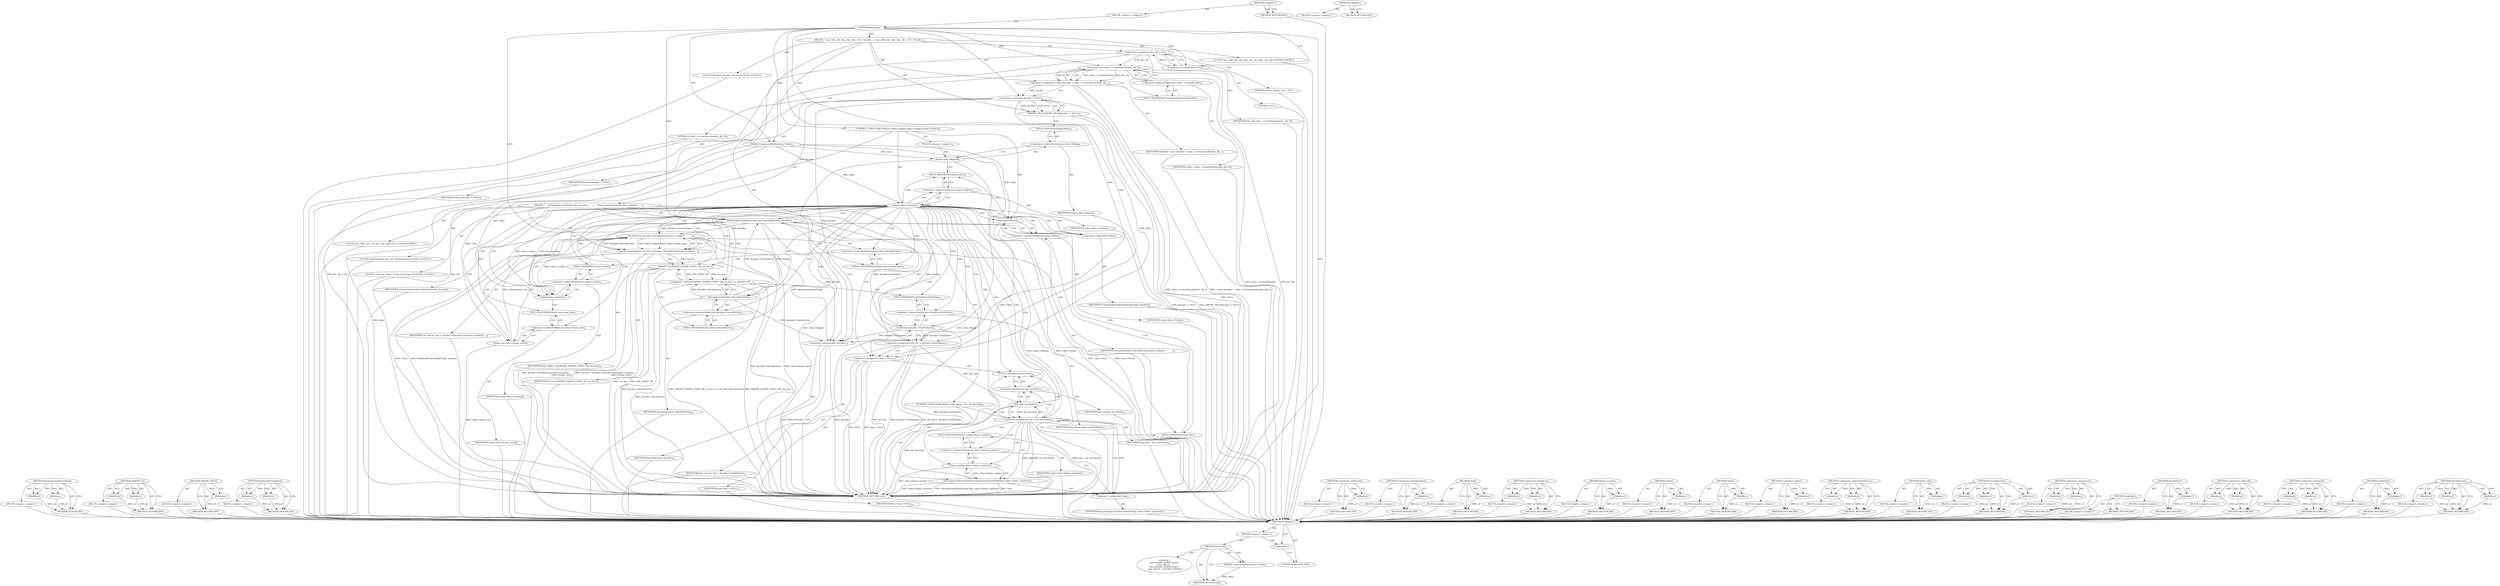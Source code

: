 digraph "&lt;global&gt;" {
vulnerable_210 [label=<(METHOD,DecompressedFrameHook)>];
vulnerable_211 [label=<(PARAM,p1)>];
vulnerable_212 [label=<(PARAM,p2)>];
vulnerable_213 [label=<(BLOCK,&lt;empty&gt;,&lt;empty&gt;)>];
vulnerable_214 [label=<(METHOD_RETURN,ANY)>];
vulnerable_192 [label=<(METHOD,ASSERT_EQ)>];
vulnerable_193 [label=<(PARAM,p1)>];
vulnerable_194 [label=<(PARAM,p2)>];
vulnerable_195 [label=<(BLOCK,&lt;empty&gt;,&lt;empty&gt;)>];
vulnerable_196 [label=<(METHOD_RETURN,ANY)>];
vulnerable_147 [label=<(METHOD,ASSERT_TRUE)>];
vulnerable_148 [label=<(PARAM,p1)>];
vulnerable_149 [label=<(BLOCK,&lt;empty&gt;,&lt;empty&gt;)>];
vulnerable_150 [label=<(METHOD_RETURN,ANY)>];
vulnerable_168 [label=<(METHOD,PreDecodeFrameHook)>];
vulnerable_169 [label=<(PARAM,p1)>];
vulnerable_170 [label=<(PARAM,p2)>];
vulnerable_171 [label=<(BLOCK,&lt;empty&gt;,&lt;empty&gt;)>];
vulnerable_172 [label=<(METHOD_RETURN,ANY)>];
vulnerable_6 [label=<(METHOD,&lt;global&gt;)<SUB>1</SUB>>];
vulnerable_7 [label=<(BLOCK,&lt;empty&gt;,&lt;empty&gt;)<SUB>1</SUB>>];
vulnerable_8 [label=<(METHOD,RunLoop)<SUB>1</SUB>>];
vulnerable_9 [label=<(PARAM,CompressedVideoSource *video)<SUB>1</SUB>>];
vulnerable_10 [label=<(BLOCK,{
  vpx_codec_dec_cfg_t dec_cfg = {0};
  Decode...,{
  vpx_codec_dec_cfg_t dec_cfg = {0};
  Decode...)<SUB>1</SUB>>];
vulnerable_11 [label="<(LOCAL,vpx_codec_dec_cfg_t dec_cfg: vpx_codec_dec_cfg_t)<SUB>2</SUB>>"];
vulnerable_12 [label=<(&lt;operator&gt;.assignment,dec_cfg = {0})<SUB>2</SUB>>];
vulnerable_13 [label=<(IDENTIFIER,dec_cfg,dec_cfg = {0})<SUB>2</SUB>>];
vulnerable_14 [label=<(&lt;operator&gt;.arrayInitializer,{0})<SUB>2</SUB>>];
vulnerable_15 [label=<(LITERAL,0,{0})<SUB>2</SUB>>];
vulnerable_16 [label="<(LOCAL,Decoder* decoder: Decoder*)<SUB>3</SUB>>"];
vulnerable_17 [label=<(&lt;operator&gt;.assignment,* const decoder = codec_-&gt;CreateDecoder(dec_cfg...)<SUB>3</SUB>>];
vulnerable_18 [label=<(IDENTIFIER,decoder,* const decoder = codec_-&gt;CreateDecoder(dec_cfg...)<SUB>3</SUB>>];
vulnerable_19 [label=<(CreateDecoder,codec_-&gt;CreateDecoder(dec_cfg, 0))<SUB>3</SUB>>];
vulnerable_20 [label=<(&lt;operator&gt;.indirectFieldAccess,codec_-&gt;CreateDecoder)<SUB>3</SUB>>];
vulnerable_21 [label=<(IDENTIFIER,codec_,codec_-&gt;CreateDecoder(dec_cfg, 0))<SUB>3</SUB>>];
vulnerable_22 [label=<(FIELD_IDENTIFIER,CreateDecoder,CreateDecoder)<SUB>3</SUB>>];
vulnerable_23 [label=<(IDENTIFIER,dec_cfg,codec_-&gt;CreateDecoder(dec_cfg, 0))<SUB>3</SUB>>];
vulnerable_24 [label=<(LITERAL,0,codec_-&gt;CreateDecoder(dec_cfg, 0))<SUB>3</SUB>>];
vulnerable_25 [label=<(ASSERT_TRUE,ASSERT_TRUE(decoder != NULL))<SUB>4</SUB>>];
vulnerable_26 [label=<(&lt;operator&gt;.notEquals,decoder != NULL)<SUB>4</SUB>>];
vulnerable_27 [label=<(IDENTIFIER,decoder,decoder != NULL)<SUB>4</SUB>>];
vulnerable_28 [label=<(IDENTIFIER,NULL,decoder != NULL)<SUB>4</SUB>>];
vulnerable_29 [label=<(CONTROL_STRUCTURE,FOR,for (video-&gt;Begin();video-&gt;cxdata();video-&gt;Next()))<SUB>6</SUB>>];
vulnerable_30 [label=<(BLOCK,&lt;empty&gt;,&lt;empty&gt;)<SUB>6</SUB>>];
vulnerable_31 [label=<(Begin,video-&gt;Begin())<SUB>6</SUB>>];
vulnerable_32 [label=<(&lt;operator&gt;.indirectFieldAccess,video-&gt;Begin)<SUB>6</SUB>>];
vulnerable_33 [label=<(IDENTIFIER,video,video-&gt;Begin())<SUB>6</SUB>>];
vulnerable_34 [label=<(FIELD_IDENTIFIER,Begin,Begin)<SUB>6</SUB>>];
vulnerable_35 [label=<(cxdata,video-&gt;cxdata())<SUB>6</SUB>>];
vulnerable_36 [label=<(&lt;operator&gt;.indirectFieldAccess,video-&gt;cxdata)<SUB>6</SUB>>];
vulnerable_37 [label=<(IDENTIFIER,video,video-&gt;cxdata())<SUB>6</SUB>>];
vulnerable_38 [label=<(FIELD_IDENTIFIER,cxdata,cxdata)<SUB>6</SUB>>];
vulnerable_39 [label=<(Next,video-&gt;Next())<SUB>6</SUB>>];
vulnerable_40 [label=<(&lt;operator&gt;.indirectFieldAccess,video-&gt;Next)<SUB>6</SUB>>];
vulnerable_41 [label=<(IDENTIFIER,video,video-&gt;Next())<SUB>6</SUB>>];
vulnerable_42 [label=<(FIELD_IDENTIFIER,Next,Next)<SUB>6</SUB>>];
vulnerable_43 [label=<(BLOCK,{
     PreDecodeFrameHook(*video, decoder);
   ...,{
     PreDecodeFrameHook(*video, decoder);
   ...)<SUB>6</SUB>>];
vulnerable_44 [label=<(PreDecodeFrameHook,PreDecodeFrameHook(*video, decoder))<SUB>7</SUB>>];
vulnerable_45 [label=<(&lt;operator&gt;.indirection,*video)<SUB>7</SUB>>];
vulnerable_46 [label=<(IDENTIFIER,video,PreDecodeFrameHook(*video, decoder))<SUB>7</SUB>>];
vulnerable_47 [label=<(IDENTIFIER,decoder,PreDecodeFrameHook(*video, decoder))<SUB>7</SUB>>];
vulnerable_48 [label="<(LOCAL,vpx_codec_err_t res_dec: vpx_codec_err_t)<SUB>8</SUB>>"];
vulnerable_49 [label=<(&lt;operator&gt;.assignment,res_dec = decoder-&gt;DecodeFrame(video-&gt;cxdata(),...)<SUB>8</SUB>>];
vulnerable_50 [label=<(IDENTIFIER,res_dec,res_dec = decoder-&gt;DecodeFrame(video-&gt;cxdata(),...)<SUB>8</SUB>>];
vulnerable_51 [label=<(DecodeFrame,decoder-&gt;DecodeFrame(video-&gt;cxdata(),
         ...)<SUB>8</SUB>>];
vulnerable_52 [label=<(&lt;operator&gt;.indirectFieldAccess,decoder-&gt;DecodeFrame)<SUB>8</SUB>>];
vulnerable_53 [label=<(IDENTIFIER,decoder,decoder-&gt;DecodeFrame(video-&gt;cxdata(),
         ...)<SUB>8</SUB>>];
vulnerable_54 [label=<(FIELD_IDENTIFIER,DecodeFrame,DecodeFrame)<SUB>8</SUB>>];
vulnerable_55 [label=<(cxdata,video-&gt;cxdata())<SUB>8</SUB>>];
vulnerable_56 [label=<(&lt;operator&gt;.indirectFieldAccess,video-&gt;cxdata)<SUB>8</SUB>>];
vulnerable_57 [label=<(IDENTIFIER,video,video-&gt;cxdata())<SUB>8</SUB>>];
vulnerable_58 [label=<(FIELD_IDENTIFIER,cxdata,cxdata)<SUB>8</SUB>>];
vulnerable_59 [label=<(frame_size,video-&gt;frame_size())<SUB>9</SUB>>];
vulnerable_60 [label=<(&lt;operator&gt;.indirectFieldAccess,video-&gt;frame_size)<SUB>9</SUB>>];
vulnerable_61 [label=<(IDENTIFIER,video,video-&gt;frame_size())<SUB>9</SUB>>];
vulnerable_62 [label=<(FIELD_IDENTIFIER,frame_size,frame_size)<SUB>9</SUB>>];
vulnerable_63 [label=<(&lt;operator&gt;.shiftLeft,ASSERT_EQ(VPX_CODEC_OK, res_dec) &lt;&lt; decoder-&gt;De...)<SUB>10</SUB>>];
vulnerable_64 [label=<(ASSERT_EQ,ASSERT_EQ(VPX_CODEC_OK, res_dec))<SUB>10</SUB>>];
vulnerable_65 [label=<(IDENTIFIER,VPX_CODEC_OK,ASSERT_EQ(VPX_CODEC_OK, res_dec))<SUB>10</SUB>>];
vulnerable_66 [label=<(IDENTIFIER,res_dec,ASSERT_EQ(VPX_CODEC_OK, res_dec))<SUB>10</SUB>>];
vulnerable_67 [label=<(DecodeError,decoder-&gt;DecodeError())<SUB>10</SUB>>];
vulnerable_68 [label=<(&lt;operator&gt;.indirectFieldAccess,decoder-&gt;DecodeError)<SUB>10</SUB>>];
vulnerable_69 [label=<(IDENTIFIER,decoder,decoder-&gt;DecodeError())<SUB>10</SUB>>];
vulnerable_70 [label=<(FIELD_IDENTIFIER,DecodeError,DecodeError)<SUB>10</SUB>>];
vulnerable_71 [label="<(LOCAL,DxDataIterator dec_iter: DxDataIterator)<SUB>12</SUB>>"];
vulnerable_72 [label=<(&lt;operator&gt;.assignment,dec_iter = decoder-&gt;GetDxData())<SUB>12</SUB>>];
vulnerable_73 [label=<(IDENTIFIER,dec_iter,dec_iter = decoder-&gt;GetDxData())<SUB>12</SUB>>];
vulnerable_74 [label=<(GetDxData,decoder-&gt;GetDxData())<SUB>12</SUB>>];
vulnerable_75 [label=<(&lt;operator&gt;.indirectFieldAccess,decoder-&gt;GetDxData)<SUB>12</SUB>>];
vulnerable_76 [label=<(IDENTIFIER,decoder,decoder-&gt;GetDxData())<SUB>12</SUB>>];
vulnerable_77 [label=<(FIELD_IDENTIFIER,GetDxData,GetDxData)<SUB>12</SUB>>];
vulnerable_78 [label="<(LOCAL,const vpx_image_t* img: vpx_image_t*)<SUB>13</SUB>>"];
vulnerable_79 [label=<(&lt;operator&gt;.assignment,*img = NULL)<SUB>13</SUB>>];
vulnerable_80 [label=<(IDENTIFIER,img,*img = NULL)<SUB>13</SUB>>];
vulnerable_81 [label=<(IDENTIFIER,NULL,*img = NULL)<SUB>13</SUB>>];
vulnerable_82 [label=<(CONTROL_STRUCTURE,WHILE,while ((img = dec_iter.Next())))<SUB>16</SUB>>];
vulnerable_83 [label=<(&lt;operator&gt;.assignment,img = dec_iter.Next())<SUB>16</SUB>>];
vulnerable_84 [label=<(IDENTIFIER,img,img = dec_iter.Next())<SUB>16</SUB>>];
vulnerable_85 [label=<(Next,dec_iter.Next())<SUB>16</SUB>>];
vulnerable_86 [label=<(&lt;operator&gt;.fieldAccess,dec_iter.Next)<SUB>16</SUB>>];
vulnerable_87 [label=<(IDENTIFIER,dec_iter,dec_iter.Next())<SUB>16</SUB>>];
vulnerable_88 [label=<(FIELD_IDENTIFIER,Next,Next)<SUB>16</SUB>>];
vulnerable_89 [label=<(DecompressedFrameHook,DecompressedFrameHook(*img, video-&gt;frame_number()))<SUB>17</SUB>>];
vulnerable_90 [label=<(&lt;operator&gt;.indirection,*img)<SUB>17</SUB>>];
vulnerable_91 [label=<(IDENTIFIER,img,DecompressedFrameHook(*img, video-&gt;frame_number()))<SUB>17</SUB>>];
vulnerable_92 [label=<(frame_number,video-&gt;frame_number())<SUB>17</SUB>>];
vulnerable_93 [label=<(&lt;operator&gt;.indirectFieldAccess,video-&gt;frame_number)<SUB>17</SUB>>];
vulnerable_94 [label=<(IDENTIFIER,video,video-&gt;frame_number())<SUB>17</SUB>>];
vulnerable_95 [label=<(FIELD_IDENTIFIER,frame_number,frame_number)<SUB>17</SUB>>];
vulnerable_96 [label=<(&lt;operator&gt;.delete,delete decoder)<SUB>19</SUB>>];
vulnerable_97 [label=<(IDENTIFIER,decoder,delete decoder)<SUB>19</SUB>>];
vulnerable_98 [label=<(METHOD_RETURN,void)<SUB>1</SUB>>];
vulnerable_100 [label=<(METHOD_RETURN,ANY)<SUB>1</SUB>>];
vulnerable_173 [label=<(METHOD,&lt;operator&gt;.indirection)>];
vulnerable_174 [label=<(PARAM,p1)>];
vulnerable_175 [label=<(BLOCK,&lt;empty&gt;,&lt;empty&gt;)>];
vulnerable_176 [label=<(METHOD_RETURN,ANY)>];
vulnerable_132 [label=<(METHOD,&lt;operator&gt;.arrayInitializer)>];
vulnerable_133 [label=<(PARAM,p1)>];
vulnerable_134 [label=<(BLOCK,&lt;empty&gt;,&lt;empty&gt;)>];
vulnerable_135 [label=<(METHOD_RETURN,ANY)>];
vulnerable_164 [label=<(METHOD,Next)>];
vulnerable_165 [label=<(PARAM,p1)>];
vulnerable_166 [label=<(BLOCK,&lt;empty&gt;,&lt;empty&gt;)>];
vulnerable_167 [label=<(METHOD_RETURN,ANY)>];
vulnerable_205 [label=<(METHOD,&lt;operator&gt;.fieldAccess)>];
vulnerable_206 [label=<(PARAM,p1)>];
vulnerable_207 [label=<(PARAM,p2)>];
vulnerable_208 [label=<(BLOCK,&lt;empty&gt;,&lt;empty&gt;)>];
vulnerable_209 [label=<(METHOD_RETURN,ANY)>];
vulnerable_215 [label=<(METHOD,frame_number)>];
vulnerable_216 [label=<(PARAM,p1)>];
vulnerable_217 [label=<(BLOCK,&lt;empty&gt;,&lt;empty&gt;)>];
vulnerable_218 [label=<(METHOD_RETURN,ANY)>];
vulnerable_160 [label=<(METHOD,cxdata)>];
vulnerable_161 [label=<(PARAM,p1)>];
vulnerable_162 [label=<(BLOCK,&lt;empty&gt;,&lt;empty&gt;)>];
vulnerable_163 [label=<(METHOD_RETURN,ANY)>];
vulnerable_156 [label=<(METHOD,Begin)>];
vulnerable_157 [label=<(PARAM,p1)>];
vulnerable_158 [label=<(BLOCK,&lt;empty&gt;,&lt;empty&gt;)>];
vulnerable_159 [label=<(METHOD_RETURN,ANY)>];
vulnerable_219 [label=<(METHOD,&lt;operator&gt;.delete)>];
vulnerable_220 [label=<(PARAM,p1)>];
vulnerable_221 [label=<(BLOCK,&lt;empty&gt;,&lt;empty&gt;)>];
vulnerable_222 [label=<(METHOD_RETURN,ANY)>];
vulnerable_142 [label=<(METHOD,&lt;operator&gt;.indirectFieldAccess)>];
vulnerable_143 [label=<(PARAM,p1)>];
vulnerable_144 [label=<(PARAM,p2)>];
vulnerable_145 [label=<(BLOCK,&lt;empty&gt;,&lt;empty&gt;)>];
vulnerable_146 [label=<(METHOD_RETURN,ANY)>];
vulnerable_183 [label=<(METHOD,frame_size)>];
vulnerable_184 [label=<(PARAM,p1)>];
vulnerable_185 [label=<(BLOCK,&lt;empty&gt;,&lt;empty&gt;)>];
vulnerable_186 [label=<(METHOD_RETURN,ANY)>];
vulnerable_136 [label=<(METHOD,CreateDecoder)>];
vulnerable_137 [label=<(PARAM,p1)>];
vulnerable_138 [label=<(PARAM,p2)>];
vulnerable_139 [label=<(PARAM,p3)>];
vulnerable_140 [label=<(BLOCK,&lt;empty&gt;,&lt;empty&gt;)>];
vulnerable_141 [label=<(METHOD_RETURN,ANY)>];
vulnerable_127 [label=<(METHOD,&lt;operator&gt;.assignment)>];
vulnerable_128 [label=<(PARAM,p1)>];
vulnerable_129 [label=<(PARAM,p2)>];
vulnerable_130 [label=<(BLOCK,&lt;empty&gt;,&lt;empty&gt;)>];
vulnerable_131 [label=<(METHOD_RETURN,ANY)>];
vulnerable_121 [label=<(METHOD,&lt;global&gt;)<SUB>1</SUB>>];
vulnerable_122 [label=<(BLOCK,&lt;empty&gt;,&lt;empty&gt;)>];
vulnerable_123 [label=<(METHOD_RETURN,ANY)>];
vulnerable_197 [label=<(METHOD,DecodeError)>];
vulnerable_198 [label=<(PARAM,p1)>];
vulnerable_199 [label=<(BLOCK,&lt;empty&gt;,&lt;empty&gt;)>];
vulnerable_200 [label=<(METHOD_RETURN,ANY)>];
vulnerable_187 [label=<(METHOD,&lt;operator&gt;.shiftLeft)>];
vulnerable_188 [label=<(PARAM,p1)>];
vulnerable_189 [label=<(PARAM,p2)>];
vulnerable_190 [label=<(BLOCK,&lt;empty&gt;,&lt;empty&gt;)>];
vulnerable_191 [label=<(METHOD_RETURN,ANY)>];
vulnerable_151 [label=<(METHOD,&lt;operator&gt;.notEquals)>];
vulnerable_152 [label=<(PARAM,p1)>];
vulnerable_153 [label=<(PARAM,p2)>];
vulnerable_154 [label=<(BLOCK,&lt;empty&gt;,&lt;empty&gt;)>];
vulnerable_155 [label=<(METHOD_RETURN,ANY)>];
vulnerable_201 [label=<(METHOD,GetDxData)>];
vulnerable_202 [label=<(PARAM,p1)>];
vulnerable_203 [label=<(BLOCK,&lt;empty&gt;,&lt;empty&gt;)>];
vulnerable_204 [label=<(METHOD_RETURN,ANY)>];
vulnerable_177 [label=<(METHOD,DecodeFrame)>];
vulnerable_178 [label=<(PARAM,p1)>];
vulnerable_179 [label=<(PARAM,p2)>];
vulnerable_180 [label=<(PARAM,p3)>];
vulnerable_181 [label=<(BLOCK,&lt;empty&gt;,&lt;empty&gt;)>];
vulnerable_182 [label=<(METHOD_RETURN,ANY)>];
fixed_6 [label=<(METHOD,&lt;global&gt;)<SUB>1</SUB>>];
fixed_7 [label=<(BLOCK,&lt;empty&gt;,&lt;empty&gt;)<SUB>1</SUB>>];
fixed_8 [label=<(METHOD,RunLoop)<SUB>1</SUB>>];
fixed_9 [label=<(PARAM,CompressedVideoSource *video)<SUB>1</SUB>>];
fixed_10 [label="<(BLOCK,{
bool Decoder::IsVP8() const {
  const char *c...,{
bool Decoder::IsVP8() const {
  const char *c...)<SUB>1</SUB>>"];
fixed_11 [label=<(METHOD_RETURN,void)<SUB>1</SUB>>];
fixed_13 [label=<(UNKNOWN,,)>];
fixed_14 [label=<(METHOD_RETURN,ANY)<SUB>1</SUB>>];
fixed_23 [label=<(METHOD,&lt;global&gt;)<SUB>1</SUB>>];
fixed_24 [label=<(BLOCK,&lt;empty&gt;,&lt;empty&gt;)>];
fixed_25 [label=<(METHOD_RETURN,ANY)>];
vulnerable_210 -> vulnerable_211  [key=0, label="AST: "];
vulnerable_210 -> vulnerable_211  [key=1, label="DDG: "];
vulnerable_210 -> vulnerable_213  [key=0, label="AST: "];
vulnerable_210 -> vulnerable_212  [key=0, label="AST: "];
vulnerable_210 -> vulnerable_212  [key=1, label="DDG: "];
vulnerable_210 -> vulnerable_214  [key=0, label="AST: "];
vulnerable_210 -> vulnerable_214  [key=1, label="CFG: "];
vulnerable_211 -> vulnerable_214  [key=0, label="DDG: p1"];
vulnerable_212 -> vulnerable_214  [key=0, label="DDG: p2"];
vulnerable_213 -> fixed_6  [key=0];
vulnerable_214 -> fixed_6  [key=0];
vulnerable_192 -> vulnerable_193  [key=0, label="AST: "];
vulnerable_192 -> vulnerable_193  [key=1, label="DDG: "];
vulnerable_192 -> vulnerable_195  [key=0, label="AST: "];
vulnerable_192 -> vulnerable_194  [key=0, label="AST: "];
vulnerable_192 -> vulnerable_194  [key=1, label="DDG: "];
vulnerable_192 -> vulnerable_196  [key=0, label="AST: "];
vulnerable_192 -> vulnerable_196  [key=1, label="CFG: "];
vulnerable_193 -> vulnerable_196  [key=0, label="DDG: p1"];
vulnerable_194 -> vulnerable_196  [key=0, label="DDG: p2"];
vulnerable_195 -> fixed_6  [key=0];
vulnerable_196 -> fixed_6  [key=0];
vulnerable_147 -> vulnerable_148  [key=0, label="AST: "];
vulnerable_147 -> vulnerable_148  [key=1, label="DDG: "];
vulnerable_147 -> vulnerable_149  [key=0, label="AST: "];
vulnerable_147 -> vulnerable_150  [key=0, label="AST: "];
vulnerable_147 -> vulnerable_150  [key=1, label="CFG: "];
vulnerable_148 -> vulnerable_150  [key=0, label="DDG: p1"];
vulnerable_149 -> fixed_6  [key=0];
vulnerable_150 -> fixed_6  [key=0];
vulnerable_168 -> vulnerable_169  [key=0, label="AST: "];
vulnerable_168 -> vulnerable_169  [key=1, label="DDG: "];
vulnerable_168 -> vulnerable_171  [key=0, label="AST: "];
vulnerable_168 -> vulnerable_170  [key=0, label="AST: "];
vulnerable_168 -> vulnerable_170  [key=1, label="DDG: "];
vulnerable_168 -> vulnerable_172  [key=0, label="AST: "];
vulnerable_168 -> vulnerable_172  [key=1, label="CFG: "];
vulnerable_169 -> vulnerable_172  [key=0, label="DDG: p1"];
vulnerable_170 -> vulnerable_172  [key=0, label="DDG: p2"];
vulnerable_171 -> fixed_6  [key=0];
vulnerable_172 -> fixed_6  [key=0];
vulnerable_6 -> vulnerable_7  [key=0, label="AST: "];
vulnerable_6 -> vulnerable_100  [key=0, label="AST: "];
vulnerable_6 -> vulnerable_100  [key=1, label="CFG: "];
vulnerable_7 -> vulnerable_8  [key=0, label="AST: "];
vulnerable_8 -> vulnerable_9  [key=0, label="AST: "];
vulnerable_8 -> vulnerable_9  [key=1, label="DDG: "];
vulnerable_8 -> vulnerable_10  [key=0, label="AST: "];
vulnerable_8 -> vulnerable_98  [key=0, label="AST: "];
vulnerable_8 -> vulnerable_14  [key=0, label="CFG: "];
vulnerable_8 -> vulnerable_14  [key=1, label="DDG: "];
vulnerable_8 -> vulnerable_96  [key=0, label="DDG: "];
vulnerable_8 -> vulnerable_19  [key=0, label="DDG: "];
vulnerable_8 -> vulnerable_26  [key=0, label="DDG: "];
vulnerable_8 -> vulnerable_79  [key=0, label="DDG: "];
vulnerable_8 -> vulnerable_44  [key=0, label="DDG: "];
vulnerable_8 -> vulnerable_64  [key=0, label="DDG: "];
vulnerable_9 -> vulnerable_98  [key=0, label="DDG: video"];
vulnerable_9 -> vulnerable_35  [key=0, label="DDG: video"];
vulnerable_9 -> vulnerable_39  [key=0, label="DDG: video"];
vulnerable_9 -> vulnerable_31  [key=0, label="DDG: video"];
vulnerable_9 -> vulnerable_55  [key=0, label="DDG: video"];
vulnerable_9 -> vulnerable_59  [key=0, label="DDG: video"];
vulnerable_9 -> vulnerable_92  [key=0, label="DDG: video"];
vulnerable_10 -> vulnerable_11  [key=0, label="AST: "];
vulnerable_10 -> vulnerable_12  [key=0, label="AST: "];
vulnerable_10 -> vulnerable_16  [key=0, label="AST: "];
vulnerable_10 -> vulnerable_17  [key=0, label="AST: "];
vulnerable_10 -> vulnerable_25  [key=0, label="AST: "];
vulnerable_10 -> vulnerable_29  [key=0, label="AST: "];
vulnerable_10 -> vulnerable_96  [key=0, label="AST: "];
vulnerable_11 -> fixed_6  [key=0];
vulnerable_12 -> vulnerable_13  [key=0, label="AST: "];
vulnerable_12 -> vulnerable_14  [key=0, label="AST: "];
vulnerable_12 -> vulnerable_22  [key=0, label="CFG: "];
vulnerable_12 -> vulnerable_98  [key=0, label="DDG: {0}"];
vulnerable_12 -> vulnerable_98  [key=1, label="DDG: dec_cfg = {0}"];
vulnerable_12 -> vulnerable_19  [key=0, label="DDG: dec_cfg"];
vulnerable_13 -> fixed_6  [key=0];
vulnerable_14 -> vulnerable_15  [key=0, label="AST: "];
vulnerable_14 -> vulnerable_12  [key=0, label="CFG: "];
vulnerable_14 -> vulnerable_12  [key=1, label="DDG: 0"];
vulnerable_15 -> fixed_6  [key=0];
vulnerable_16 -> fixed_6  [key=0];
vulnerable_17 -> vulnerable_18  [key=0, label="AST: "];
vulnerable_17 -> vulnerable_19  [key=0, label="AST: "];
vulnerable_17 -> vulnerable_26  [key=0, label="CFG: "];
vulnerable_17 -> vulnerable_26  [key=1, label="DDG: decoder"];
vulnerable_17 -> vulnerable_98  [key=0, label="DDG: codec_-&gt;CreateDecoder(dec_cfg, 0)"];
vulnerable_17 -> vulnerable_98  [key=1, label="DDG: * const decoder = codec_-&gt;CreateDecoder(dec_cfg, 0)"];
vulnerable_18 -> fixed_6  [key=0];
vulnerable_19 -> vulnerable_20  [key=0, label="AST: "];
vulnerable_19 -> vulnerable_23  [key=0, label="AST: "];
vulnerable_19 -> vulnerable_24  [key=0, label="AST: "];
vulnerable_19 -> vulnerable_17  [key=0, label="CFG: "];
vulnerable_19 -> vulnerable_17  [key=1, label="DDG: codec_-&gt;CreateDecoder"];
vulnerable_19 -> vulnerable_17  [key=2, label="DDG: dec_cfg"];
vulnerable_19 -> vulnerable_17  [key=3, label="DDG: 0"];
vulnerable_19 -> vulnerable_98  [key=0, label="DDG: codec_-&gt;CreateDecoder"];
vulnerable_19 -> vulnerable_98  [key=1, label="DDG: dec_cfg"];
vulnerable_20 -> vulnerable_21  [key=0, label="AST: "];
vulnerable_20 -> vulnerable_22  [key=0, label="AST: "];
vulnerable_20 -> vulnerable_19  [key=0, label="CFG: "];
vulnerable_21 -> fixed_6  [key=0];
vulnerable_22 -> vulnerable_20  [key=0, label="CFG: "];
vulnerable_23 -> fixed_6  [key=0];
vulnerable_24 -> fixed_6  [key=0];
vulnerable_25 -> vulnerable_26  [key=0, label="AST: "];
vulnerable_25 -> vulnerable_34  [key=0, label="CFG: "];
vulnerable_25 -> vulnerable_98  [key=0, label="DDG: decoder != NULL"];
vulnerable_25 -> vulnerable_98  [key=1, label="DDG: ASSERT_TRUE(decoder != NULL)"];
vulnerable_26 -> vulnerable_27  [key=0, label="AST: "];
vulnerable_26 -> vulnerable_28  [key=0, label="AST: "];
vulnerable_26 -> vulnerable_25  [key=0, label="CFG: "];
vulnerable_26 -> vulnerable_25  [key=1, label="DDG: decoder"];
vulnerable_26 -> vulnerable_25  [key=2, label="DDG: NULL"];
vulnerable_26 -> vulnerable_98  [key=0, label="DDG: NULL"];
vulnerable_26 -> vulnerable_96  [key=0, label="DDG: decoder"];
vulnerable_26 -> vulnerable_79  [key=0, label="DDG: NULL"];
vulnerable_26 -> vulnerable_44  [key=0, label="DDG: decoder"];
vulnerable_27 -> fixed_6  [key=0];
vulnerable_28 -> fixed_6  [key=0];
vulnerable_29 -> vulnerable_30  [key=0, label="AST: "];
vulnerable_29 -> vulnerable_35  [key=0, label="AST: "];
vulnerable_29 -> vulnerable_39  [key=0, label="AST: "];
vulnerable_29 -> vulnerable_43  [key=0, label="AST: "];
vulnerable_30 -> vulnerable_31  [key=0, label="AST: "];
vulnerable_31 -> vulnerable_32  [key=0, label="AST: "];
vulnerable_31 -> vulnerable_38  [key=0, label="CFG: "];
vulnerable_31 -> vulnerable_98  [key=0, label="DDG: video-&gt;Begin"];
vulnerable_31 -> vulnerable_98  [key=1, label="DDG: video-&gt;Begin()"];
vulnerable_32 -> vulnerable_33  [key=0, label="AST: "];
vulnerable_32 -> vulnerable_34  [key=0, label="AST: "];
vulnerable_32 -> vulnerable_31  [key=0, label="CFG: "];
vulnerable_33 -> fixed_6  [key=0];
vulnerable_34 -> vulnerable_32  [key=0, label="CFG: "];
vulnerable_35 -> vulnerable_36  [key=0, label="AST: "];
vulnerable_35 -> vulnerable_36  [key=1, label="CDG: "];
vulnerable_35 -> vulnerable_45  [key=0, label="CFG: "];
vulnerable_35 -> vulnerable_45  [key=1, label="CDG: "];
vulnerable_35 -> vulnerable_96  [key=0, label="CFG: "];
vulnerable_35 -> vulnerable_98  [key=0, label="DDG: video-&gt;cxdata"];
vulnerable_35 -> vulnerable_98  [key=1, label="DDG: video-&gt;cxdata()"];
vulnerable_35 -> vulnerable_55  [key=0, label="DDG: video-&gt;cxdata"];
vulnerable_35 -> vulnerable_55  [key=1, label="CDG: "];
vulnerable_35 -> vulnerable_68  [key=0, label="CDG: "];
vulnerable_35 -> vulnerable_49  [key=0, label="CDG: "];
vulnerable_35 -> vulnerable_60  [key=0, label="CDG: "];
vulnerable_35 -> vulnerable_77  [key=0, label="CDG: "];
vulnerable_35 -> vulnerable_64  [key=0, label="CDG: "];
vulnerable_35 -> vulnerable_42  [key=0, label="CDG: "];
vulnerable_35 -> vulnerable_51  [key=0, label="CDG: "];
vulnerable_35 -> vulnerable_75  [key=0, label="CDG: "];
vulnerable_35 -> vulnerable_52  [key=0, label="CDG: "];
vulnerable_35 -> vulnerable_85  [key=0, label="CDG: "];
vulnerable_35 -> vulnerable_38  [key=0, label="CDG: "];
vulnerable_35 -> vulnerable_72  [key=0, label="CDG: "];
vulnerable_35 -> vulnerable_56  [key=0, label="CDG: "];
vulnerable_35 -> vulnerable_67  [key=0, label="CDG: "];
vulnerable_35 -> vulnerable_74  [key=0, label="CDG: "];
vulnerable_35 -> vulnerable_40  [key=0, label="CDG: "];
vulnerable_35 -> vulnerable_59  [key=0, label="CDG: "];
vulnerable_35 -> vulnerable_44  [key=0, label="CDG: "];
vulnerable_35 -> vulnerable_35  [key=0, label="CDG: "];
vulnerable_35 -> vulnerable_54  [key=0, label="CDG: "];
vulnerable_35 -> vulnerable_79  [key=0, label="CDG: "];
vulnerable_35 -> vulnerable_58  [key=0, label="CDG: "];
vulnerable_35 -> vulnerable_83  [key=0, label="CDG: "];
vulnerable_35 -> vulnerable_88  [key=0, label="CDG: "];
vulnerable_35 -> vulnerable_70  [key=0, label="CDG: "];
vulnerable_35 -> vulnerable_63  [key=0, label="CDG: "];
vulnerable_35 -> vulnerable_62  [key=0, label="CDG: "];
vulnerable_35 -> vulnerable_39  [key=0, label="CDG: "];
vulnerable_35 -> vulnerable_86  [key=0, label="CDG: "];
vulnerable_36 -> vulnerable_37  [key=0, label="AST: "];
vulnerable_36 -> vulnerable_38  [key=0, label="AST: "];
vulnerable_36 -> vulnerable_35  [key=0, label="CFG: "];
vulnerable_37 -> fixed_6  [key=0];
vulnerable_38 -> vulnerable_36  [key=0, label="CFG: "];
vulnerable_39 -> vulnerable_40  [key=0, label="AST: "];
vulnerable_39 -> vulnerable_38  [key=0, label="CFG: "];
vulnerable_39 -> vulnerable_98  [key=0, label="DDG: video-&gt;Next"];
vulnerable_39 -> vulnerable_98  [key=1, label="DDG: video-&gt;Next()"];
vulnerable_40 -> vulnerable_41  [key=0, label="AST: "];
vulnerable_40 -> vulnerable_42  [key=0, label="AST: "];
vulnerable_40 -> vulnerable_39  [key=0, label="CFG: "];
vulnerable_41 -> fixed_6  [key=0];
vulnerable_42 -> vulnerable_40  [key=0, label="CFG: "];
vulnerable_43 -> vulnerable_44  [key=0, label="AST: "];
vulnerable_43 -> vulnerable_48  [key=0, label="AST: "];
vulnerable_43 -> vulnerable_49  [key=0, label="AST: "];
vulnerable_43 -> vulnerable_63  [key=0, label="AST: "];
vulnerable_43 -> vulnerable_71  [key=0, label="AST: "];
vulnerable_43 -> vulnerable_72  [key=0, label="AST: "];
vulnerable_43 -> vulnerable_78  [key=0, label="AST: "];
vulnerable_43 -> vulnerable_79  [key=0, label="AST: "];
vulnerable_43 -> vulnerable_82  [key=0, label="AST: "];
vulnerable_44 -> vulnerable_45  [key=0, label="AST: "];
vulnerable_44 -> vulnerable_47  [key=0, label="AST: "];
vulnerable_44 -> vulnerable_54  [key=0, label="CFG: "];
vulnerable_44 -> vulnerable_98  [key=0, label="DDG: *video"];
vulnerable_44 -> vulnerable_98  [key=1, label="DDG: PreDecodeFrameHook(*video, decoder)"];
vulnerable_44 -> vulnerable_96  [key=0, label="DDG: decoder"];
vulnerable_44 -> vulnerable_51  [key=0, label="DDG: decoder"];
vulnerable_44 -> vulnerable_67  [key=0, label="DDG: decoder"];
vulnerable_44 -> vulnerable_74  [key=0, label="DDG: decoder"];
vulnerable_45 -> vulnerable_46  [key=0, label="AST: "];
vulnerable_45 -> vulnerable_44  [key=0, label="CFG: "];
vulnerable_46 -> fixed_6  [key=0];
vulnerable_47 -> fixed_6  [key=0];
vulnerable_48 -> fixed_6  [key=0];
vulnerable_49 -> vulnerable_50  [key=0, label="AST: "];
vulnerable_49 -> vulnerable_51  [key=0, label="AST: "];
vulnerable_49 -> vulnerable_64  [key=0, label="CFG: "];
vulnerable_49 -> vulnerable_64  [key=1, label="DDG: res_dec"];
vulnerable_49 -> vulnerable_98  [key=0, label="DDG: decoder-&gt;DecodeFrame(video-&gt;cxdata(),
                                                   video-&gt;frame_size())"];
vulnerable_49 -> vulnerable_98  [key=1, label="DDG: res_dec = decoder-&gt;DecodeFrame(video-&gt;cxdata(),
                                                   video-&gt;frame_size())"];
vulnerable_50 -> fixed_6  [key=0];
vulnerable_51 -> vulnerable_52  [key=0, label="AST: "];
vulnerable_51 -> vulnerable_55  [key=0, label="AST: "];
vulnerable_51 -> vulnerable_59  [key=0, label="AST: "];
vulnerable_51 -> vulnerable_49  [key=0, label="CFG: "];
vulnerable_51 -> vulnerable_49  [key=1, label="DDG: decoder-&gt;DecodeFrame"];
vulnerable_51 -> vulnerable_49  [key=2, label="DDG: video-&gt;cxdata()"];
vulnerable_51 -> vulnerable_49  [key=3, label="DDG: video-&gt;frame_size()"];
vulnerable_51 -> vulnerable_98  [key=0, label="DDG: decoder-&gt;DecodeFrame"];
vulnerable_51 -> vulnerable_98  [key=1, label="DDG: video-&gt;frame_size()"];
vulnerable_51 -> vulnerable_96  [key=0, label="DDG: decoder-&gt;DecodeFrame"];
vulnerable_51 -> vulnerable_44  [key=0, label="DDG: decoder-&gt;DecodeFrame"];
vulnerable_52 -> vulnerable_53  [key=0, label="AST: "];
vulnerable_52 -> vulnerable_54  [key=0, label="AST: "];
vulnerable_52 -> vulnerable_58  [key=0, label="CFG: "];
vulnerable_53 -> fixed_6  [key=0];
vulnerable_54 -> vulnerable_52  [key=0, label="CFG: "];
vulnerable_55 -> vulnerable_56  [key=0, label="AST: "];
vulnerable_55 -> vulnerable_62  [key=0, label="CFG: "];
vulnerable_55 -> vulnerable_35  [key=0, label="DDG: video-&gt;cxdata"];
vulnerable_55 -> vulnerable_51  [key=0, label="DDG: video-&gt;cxdata"];
vulnerable_56 -> vulnerable_57  [key=0, label="AST: "];
vulnerable_56 -> vulnerable_58  [key=0, label="AST: "];
vulnerable_56 -> vulnerable_55  [key=0, label="CFG: "];
vulnerable_57 -> fixed_6  [key=0];
vulnerable_58 -> vulnerable_56  [key=0, label="CFG: "];
vulnerable_59 -> vulnerable_60  [key=0, label="AST: "];
vulnerable_59 -> vulnerable_51  [key=0, label="CFG: "];
vulnerable_59 -> vulnerable_51  [key=1, label="DDG: video-&gt;frame_size"];
vulnerable_59 -> vulnerable_98  [key=0, label="DDG: video-&gt;frame_size"];
vulnerable_60 -> vulnerable_61  [key=0, label="AST: "];
vulnerable_60 -> vulnerable_62  [key=0, label="AST: "];
vulnerable_60 -> vulnerable_59  [key=0, label="CFG: "];
vulnerable_61 -> fixed_6  [key=0];
vulnerable_62 -> vulnerable_60  [key=0, label="CFG: "];
vulnerable_63 -> vulnerable_64  [key=0, label="AST: "];
vulnerable_63 -> vulnerable_67  [key=0, label="AST: "];
vulnerable_63 -> vulnerable_77  [key=0, label="CFG: "];
vulnerable_63 -> vulnerable_98  [key=0, label="DDG: ASSERT_EQ(VPX_CODEC_OK, res_dec)"];
vulnerable_63 -> vulnerable_98  [key=1, label="DDG: decoder-&gt;DecodeError()"];
vulnerable_63 -> vulnerable_98  [key=2, label="DDG: ASSERT_EQ(VPX_CODEC_OK, res_dec) &lt;&lt; decoder-&gt;DecodeError()"];
vulnerable_64 -> vulnerable_65  [key=0, label="AST: "];
vulnerable_64 -> vulnerable_66  [key=0, label="AST: "];
vulnerable_64 -> vulnerable_70  [key=0, label="CFG: "];
vulnerable_64 -> vulnerable_98  [key=0, label="DDG: res_dec"];
vulnerable_64 -> vulnerable_98  [key=1, label="DDG: VPX_CODEC_OK"];
vulnerable_64 -> vulnerable_63  [key=0, label="DDG: VPX_CODEC_OK"];
vulnerable_64 -> vulnerable_63  [key=1, label="DDG: res_dec"];
vulnerable_65 -> fixed_6  [key=0];
vulnerable_66 -> fixed_6  [key=0];
vulnerable_67 -> vulnerable_68  [key=0, label="AST: "];
vulnerable_67 -> vulnerable_63  [key=0, label="CFG: "];
vulnerable_67 -> vulnerable_63  [key=1, label="DDG: decoder-&gt;DecodeError"];
vulnerable_67 -> vulnerable_98  [key=0, label="DDG: decoder-&gt;DecodeError"];
vulnerable_67 -> vulnerable_96  [key=0, label="DDG: decoder-&gt;DecodeError"];
vulnerable_67 -> vulnerable_44  [key=0, label="DDG: decoder-&gt;DecodeError"];
vulnerable_68 -> vulnerable_69  [key=0, label="AST: "];
vulnerable_68 -> vulnerable_70  [key=0, label="AST: "];
vulnerable_68 -> vulnerable_67  [key=0, label="CFG: "];
vulnerable_69 -> fixed_6  [key=0];
vulnerable_70 -> vulnerable_68  [key=0, label="CFG: "];
vulnerable_71 -> fixed_6  [key=0];
vulnerable_72 -> vulnerable_73  [key=0, label="AST: "];
vulnerable_72 -> vulnerable_74  [key=0, label="AST: "];
vulnerable_72 -> vulnerable_79  [key=0, label="CFG: "];
vulnerable_72 -> vulnerable_98  [key=0, label="DDG: dec_iter"];
vulnerable_72 -> vulnerable_98  [key=1, label="DDG: decoder-&gt;GetDxData()"];
vulnerable_72 -> vulnerable_98  [key=2, label="DDG: dec_iter = decoder-&gt;GetDxData()"];
vulnerable_72 -> vulnerable_85  [key=0, label="DDG: dec_iter"];
vulnerable_73 -> fixed_6  [key=0];
vulnerable_74 -> vulnerable_75  [key=0, label="AST: "];
vulnerable_74 -> vulnerable_72  [key=0, label="CFG: "];
vulnerable_74 -> vulnerable_72  [key=1, label="DDG: decoder-&gt;GetDxData"];
vulnerable_74 -> vulnerable_98  [key=0, label="DDG: decoder-&gt;GetDxData"];
vulnerable_74 -> vulnerable_96  [key=0, label="DDG: decoder-&gt;GetDxData"];
vulnerable_74 -> vulnerable_44  [key=0, label="DDG: decoder-&gt;GetDxData"];
vulnerable_75 -> vulnerable_76  [key=0, label="AST: "];
vulnerable_75 -> vulnerable_77  [key=0, label="AST: "];
vulnerable_75 -> vulnerable_74  [key=0, label="CFG: "];
vulnerable_76 -> fixed_6  [key=0];
vulnerable_77 -> vulnerable_75  [key=0, label="CFG: "];
vulnerable_78 -> fixed_6  [key=0];
vulnerable_79 -> vulnerable_80  [key=0, label="AST: "];
vulnerable_79 -> vulnerable_81  [key=0, label="AST: "];
vulnerable_79 -> vulnerable_88  [key=0, label="CFG: "];
vulnerable_79 -> vulnerable_98  [key=0, label="DDG: NULL"];
vulnerable_79 -> vulnerable_98  [key=1, label="DDG: *img = NULL"];
vulnerable_80 -> fixed_6  [key=0];
vulnerable_81 -> fixed_6  [key=0];
vulnerable_82 -> vulnerable_83  [key=0, label="AST: "];
vulnerable_82 -> vulnerable_89  [key=0, label="AST: "];
vulnerable_83 -> vulnerable_84  [key=0, label="AST: "];
vulnerable_83 -> vulnerable_85  [key=0, label="AST: "];
vulnerable_83 -> vulnerable_85  [key=1, label="CDG: "];
vulnerable_83 -> vulnerable_90  [key=0, label="CFG: "];
vulnerable_83 -> vulnerable_90  [key=1, label="CDG: "];
vulnerable_83 -> vulnerable_42  [key=0, label="CFG: "];
vulnerable_83 -> vulnerable_98  [key=0, label="DDG: img"];
vulnerable_83 -> vulnerable_98  [key=1, label="DDG: dec_iter.Next()"];
vulnerable_83 -> vulnerable_98  [key=2, label="DDG: img = dec_iter.Next()"];
vulnerable_83 -> vulnerable_89  [key=0, label="CDG: "];
vulnerable_83 -> vulnerable_95  [key=0, label="CDG: "];
vulnerable_83 -> vulnerable_92  [key=0, label="CDG: "];
vulnerable_83 -> vulnerable_93  [key=0, label="CDG: "];
vulnerable_83 -> vulnerable_83  [key=0, label="CDG: "];
vulnerable_83 -> vulnerable_88  [key=0, label="CDG: "];
vulnerable_83 -> vulnerable_86  [key=0, label="CDG: "];
vulnerable_84 -> fixed_6  [key=0];
vulnerable_85 -> vulnerable_86  [key=0, label="AST: "];
vulnerable_85 -> vulnerable_83  [key=0, label="CFG: "];
vulnerable_85 -> vulnerable_83  [key=1, label="DDG: dec_iter.Next"];
vulnerable_85 -> vulnerable_98  [key=0, label="DDG: dec_iter.Next"];
vulnerable_86 -> vulnerable_87  [key=0, label="AST: "];
vulnerable_86 -> vulnerable_88  [key=0, label="AST: "];
vulnerable_86 -> vulnerable_85  [key=0, label="CFG: "];
vulnerable_87 -> fixed_6  [key=0];
vulnerable_88 -> vulnerable_86  [key=0, label="CFG: "];
vulnerable_89 -> vulnerable_90  [key=0, label="AST: "];
vulnerable_89 -> vulnerable_92  [key=0, label="AST: "];
vulnerable_89 -> vulnerable_88  [key=0, label="CFG: "];
vulnerable_89 -> vulnerable_98  [key=0, label="DDG: *img"];
vulnerable_89 -> vulnerable_98  [key=1, label="DDG: video-&gt;frame_number()"];
vulnerable_89 -> vulnerable_98  [key=2, label="DDG: DecompressedFrameHook(*img, video-&gt;frame_number())"];
vulnerable_90 -> vulnerable_91  [key=0, label="AST: "];
vulnerable_90 -> vulnerable_95  [key=0, label="CFG: "];
vulnerable_91 -> fixed_6  [key=0];
vulnerable_92 -> vulnerable_93  [key=0, label="AST: "];
vulnerable_92 -> vulnerable_89  [key=0, label="CFG: "];
vulnerable_92 -> vulnerable_89  [key=1, label="DDG: video-&gt;frame_number"];
vulnerable_92 -> vulnerable_98  [key=0, label="DDG: video-&gt;frame_number"];
vulnerable_93 -> vulnerable_94  [key=0, label="AST: "];
vulnerable_93 -> vulnerable_95  [key=0, label="AST: "];
vulnerable_93 -> vulnerable_92  [key=0, label="CFG: "];
vulnerable_94 -> fixed_6  [key=0];
vulnerable_95 -> vulnerable_93  [key=0, label="CFG: "];
vulnerable_96 -> vulnerable_97  [key=0, label="AST: "];
vulnerable_96 -> vulnerable_98  [key=0, label="CFG: "];
vulnerable_96 -> vulnerable_98  [key=1, label="DDG: decoder"];
vulnerable_96 -> vulnerable_98  [key=2, label="DDG: delete decoder"];
vulnerable_97 -> fixed_6  [key=0];
vulnerable_98 -> fixed_6  [key=0];
vulnerable_100 -> fixed_6  [key=0];
vulnerable_173 -> vulnerable_174  [key=0, label="AST: "];
vulnerable_173 -> vulnerable_174  [key=1, label="DDG: "];
vulnerable_173 -> vulnerable_175  [key=0, label="AST: "];
vulnerable_173 -> vulnerable_176  [key=0, label="AST: "];
vulnerable_173 -> vulnerable_176  [key=1, label="CFG: "];
vulnerable_174 -> vulnerable_176  [key=0, label="DDG: p1"];
vulnerable_175 -> fixed_6  [key=0];
vulnerable_176 -> fixed_6  [key=0];
vulnerable_132 -> vulnerable_133  [key=0, label="AST: "];
vulnerable_132 -> vulnerable_133  [key=1, label="DDG: "];
vulnerable_132 -> vulnerable_134  [key=0, label="AST: "];
vulnerable_132 -> vulnerable_135  [key=0, label="AST: "];
vulnerable_132 -> vulnerable_135  [key=1, label="CFG: "];
vulnerable_133 -> vulnerable_135  [key=0, label="DDG: p1"];
vulnerable_134 -> fixed_6  [key=0];
vulnerable_135 -> fixed_6  [key=0];
vulnerable_164 -> vulnerable_165  [key=0, label="AST: "];
vulnerable_164 -> vulnerable_165  [key=1, label="DDG: "];
vulnerable_164 -> vulnerable_166  [key=0, label="AST: "];
vulnerable_164 -> vulnerable_167  [key=0, label="AST: "];
vulnerable_164 -> vulnerable_167  [key=1, label="CFG: "];
vulnerable_165 -> vulnerable_167  [key=0, label="DDG: p1"];
vulnerable_166 -> fixed_6  [key=0];
vulnerable_167 -> fixed_6  [key=0];
vulnerable_205 -> vulnerable_206  [key=0, label="AST: "];
vulnerable_205 -> vulnerable_206  [key=1, label="DDG: "];
vulnerable_205 -> vulnerable_208  [key=0, label="AST: "];
vulnerable_205 -> vulnerable_207  [key=0, label="AST: "];
vulnerable_205 -> vulnerable_207  [key=1, label="DDG: "];
vulnerable_205 -> vulnerable_209  [key=0, label="AST: "];
vulnerable_205 -> vulnerable_209  [key=1, label="CFG: "];
vulnerable_206 -> vulnerable_209  [key=0, label="DDG: p1"];
vulnerable_207 -> vulnerable_209  [key=0, label="DDG: p2"];
vulnerable_208 -> fixed_6  [key=0];
vulnerable_209 -> fixed_6  [key=0];
vulnerable_215 -> vulnerable_216  [key=0, label="AST: "];
vulnerable_215 -> vulnerable_216  [key=1, label="DDG: "];
vulnerable_215 -> vulnerable_217  [key=0, label="AST: "];
vulnerable_215 -> vulnerable_218  [key=0, label="AST: "];
vulnerable_215 -> vulnerable_218  [key=1, label="CFG: "];
vulnerable_216 -> vulnerable_218  [key=0, label="DDG: p1"];
vulnerable_217 -> fixed_6  [key=0];
vulnerable_218 -> fixed_6  [key=0];
vulnerable_160 -> vulnerable_161  [key=0, label="AST: "];
vulnerable_160 -> vulnerable_161  [key=1, label="DDG: "];
vulnerable_160 -> vulnerable_162  [key=0, label="AST: "];
vulnerable_160 -> vulnerable_163  [key=0, label="AST: "];
vulnerable_160 -> vulnerable_163  [key=1, label="CFG: "];
vulnerable_161 -> vulnerable_163  [key=0, label="DDG: p1"];
vulnerable_162 -> fixed_6  [key=0];
vulnerable_163 -> fixed_6  [key=0];
vulnerable_156 -> vulnerable_157  [key=0, label="AST: "];
vulnerable_156 -> vulnerable_157  [key=1, label="DDG: "];
vulnerable_156 -> vulnerable_158  [key=0, label="AST: "];
vulnerable_156 -> vulnerable_159  [key=0, label="AST: "];
vulnerable_156 -> vulnerable_159  [key=1, label="CFG: "];
vulnerable_157 -> vulnerable_159  [key=0, label="DDG: p1"];
vulnerable_158 -> fixed_6  [key=0];
vulnerable_159 -> fixed_6  [key=0];
vulnerable_219 -> vulnerable_220  [key=0, label="AST: "];
vulnerable_219 -> vulnerable_220  [key=1, label="DDG: "];
vulnerable_219 -> vulnerable_221  [key=0, label="AST: "];
vulnerable_219 -> vulnerable_222  [key=0, label="AST: "];
vulnerable_219 -> vulnerable_222  [key=1, label="CFG: "];
vulnerable_220 -> vulnerable_222  [key=0, label="DDG: p1"];
vulnerable_221 -> fixed_6  [key=0];
vulnerable_222 -> fixed_6  [key=0];
vulnerable_142 -> vulnerable_143  [key=0, label="AST: "];
vulnerable_142 -> vulnerable_143  [key=1, label="DDG: "];
vulnerable_142 -> vulnerable_145  [key=0, label="AST: "];
vulnerable_142 -> vulnerable_144  [key=0, label="AST: "];
vulnerable_142 -> vulnerable_144  [key=1, label="DDG: "];
vulnerable_142 -> vulnerable_146  [key=0, label="AST: "];
vulnerable_142 -> vulnerable_146  [key=1, label="CFG: "];
vulnerable_143 -> vulnerable_146  [key=0, label="DDG: p1"];
vulnerable_144 -> vulnerable_146  [key=0, label="DDG: p2"];
vulnerable_145 -> fixed_6  [key=0];
vulnerable_146 -> fixed_6  [key=0];
vulnerable_183 -> vulnerable_184  [key=0, label="AST: "];
vulnerable_183 -> vulnerable_184  [key=1, label="DDG: "];
vulnerable_183 -> vulnerable_185  [key=0, label="AST: "];
vulnerable_183 -> vulnerable_186  [key=0, label="AST: "];
vulnerable_183 -> vulnerable_186  [key=1, label="CFG: "];
vulnerable_184 -> vulnerable_186  [key=0, label="DDG: p1"];
vulnerable_185 -> fixed_6  [key=0];
vulnerable_186 -> fixed_6  [key=0];
vulnerable_136 -> vulnerable_137  [key=0, label="AST: "];
vulnerable_136 -> vulnerable_137  [key=1, label="DDG: "];
vulnerable_136 -> vulnerable_140  [key=0, label="AST: "];
vulnerable_136 -> vulnerable_138  [key=0, label="AST: "];
vulnerable_136 -> vulnerable_138  [key=1, label="DDG: "];
vulnerable_136 -> vulnerable_141  [key=0, label="AST: "];
vulnerable_136 -> vulnerable_141  [key=1, label="CFG: "];
vulnerable_136 -> vulnerable_139  [key=0, label="AST: "];
vulnerable_136 -> vulnerable_139  [key=1, label="DDG: "];
vulnerable_137 -> vulnerable_141  [key=0, label="DDG: p1"];
vulnerable_138 -> vulnerable_141  [key=0, label="DDG: p2"];
vulnerable_139 -> vulnerable_141  [key=0, label="DDG: p3"];
vulnerable_140 -> fixed_6  [key=0];
vulnerable_141 -> fixed_6  [key=0];
vulnerable_127 -> vulnerable_128  [key=0, label="AST: "];
vulnerable_127 -> vulnerable_128  [key=1, label="DDG: "];
vulnerable_127 -> vulnerable_130  [key=0, label="AST: "];
vulnerable_127 -> vulnerable_129  [key=0, label="AST: "];
vulnerable_127 -> vulnerable_129  [key=1, label="DDG: "];
vulnerable_127 -> vulnerable_131  [key=0, label="AST: "];
vulnerable_127 -> vulnerable_131  [key=1, label="CFG: "];
vulnerable_128 -> vulnerable_131  [key=0, label="DDG: p1"];
vulnerable_129 -> vulnerable_131  [key=0, label="DDG: p2"];
vulnerable_130 -> fixed_6  [key=0];
vulnerable_131 -> fixed_6  [key=0];
vulnerable_121 -> vulnerable_122  [key=0, label="AST: "];
vulnerable_121 -> vulnerable_123  [key=0, label="AST: "];
vulnerable_121 -> vulnerable_123  [key=1, label="CFG: "];
vulnerable_122 -> fixed_6  [key=0];
vulnerable_123 -> fixed_6  [key=0];
vulnerable_197 -> vulnerable_198  [key=0, label="AST: "];
vulnerable_197 -> vulnerable_198  [key=1, label="DDG: "];
vulnerable_197 -> vulnerable_199  [key=0, label="AST: "];
vulnerable_197 -> vulnerable_200  [key=0, label="AST: "];
vulnerable_197 -> vulnerable_200  [key=1, label="CFG: "];
vulnerable_198 -> vulnerable_200  [key=0, label="DDG: p1"];
vulnerable_199 -> fixed_6  [key=0];
vulnerable_200 -> fixed_6  [key=0];
vulnerable_187 -> vulnerable_188  [key=0, label="AST: "];
vulnerable_187 -> vulnerable_188  [key=1, label="DDG: "];
vulnerable_187 -> vulnerable_190  [key=0, label="AST: "];
vulnerable_187 -> vulnerable_189  [key=0, label="AST: "];
vulnerable_187 -> vulnerable_189  [key=1, label="DDG: "];
vulnerable_187 -> vulnerable_191  [key=0, label="AST: "];
vulnerable_187 -> vulnerable_191  [key=1, label="CFG: "];
vulnerable_188 -> vulnerable_191  [key=0, label="DDG: p1"];
vulnerable_189 -> vulnerable_191  [key=0, label="DDG: p2"];
vulnerable_190 -> fixed_6  [key=0];
vulnerable_191 -> fixed_6  [key=0];
vulnerable_151 -> vulnerable_152  [key=0, label="AST: "];
vulnerable_151 -> vulnerable_152  [key=1, label="DDG: "];
vulnerable_151 -> vulnerable_154  [key=0, label="AST: "];
vulnerable_151 -> vulnerable_153  [key=0, label="AST: "];
vulnerable_151 -> vulnerable_153  [key=1, label="DDG: "];
vulnerable_151 -> vulnerable_155  [key=0, label="AST: "];
vulnerable_151 -> vulnerable_155  [key=1, label="CFG: "];
vulnerable_152 -> vulnerable_155  [key=0, label="DDG: p1"];
vulnerable_153 -> vulnerable_155  [key=0, label="DDG: p2"];
vulnerable_154 -> fixed_6  [key=0];
vulnerable_155 -> fixed_6  [key=0];
vulnerable_201 -> vulnerable_202  [key=0, label="AST: "];
vulnerable_201 -> vulnerable_202  [key=1, label="DDG: "];
vulnerable_201 -> vulnerable_203  [key=0, label="AST: "];
vulnerable_201 -> vulnerable_204  [key=0, label="AST: "];
vulnerable_201 -> vulnerable_204  [key=1, label="CFG: "];
vulnerable_202 -> vulnerable_204  [key=0, label="DDG: p1"];
vulnerable_203 -> fixed_6  [key=0];
vulnerable_204 -> fixed_6  [key=0];
vulnerable_177 -> vulnerable_178  [key=0, label="AST: "];
vulnerable_177 -> vulnerable_178  [key=1, label="DDG: "];
vulnerable_177 -> vulnerable_181  [key=0, label="AST: "];
vulnerable_177 -> vulnerable_179  [key=0, label="AST: "];
vulnerable_177 -> vulnerable_179  [key=1, label="DDG: "];
vulnerable_177 -> vulnerable_182  [key=0, label="AST: "];
vulnerable_177 -> vulnerable_182  [key=1, label="CFG: "];
vulnerable_177 -> vulnerable_180  [key=0, label="AST: "];
vulnerable_177 -> vulnerable_180  [key=1, label="DDG: "];
vulnerable_178 -> vulnerable_182  [key=0, label="DDG: p1"];
vulnerable_179 -> vulnerable_182  [key=0, label="DDG: p2"];
vulnerable_180 -> vulnerable_182  [key=0, label="DDG: p3"];
vulnerable_181 -> fixed_6  [key=0];
vulnerable_182 -> fixed_6  [key=0];
fixed_6 -> fixed_7  [key=0, label="AST: "];
fixed_6 -> fixed_14  [key=0, label="AST: "];
fixed_6 -> fixed_13  [key=0, label="CFG: "];
fixed_7 -> fixed_8  [key=0, label="AST: "];
fixed_7 -> fixed_13  [key=0, label="AST: "];
fixed_8 -> fixed_9  [key=0, label="AST: "];
fixed_8 -> fixed_9  [key=1, label="DDG: "];
fixed_8 -> fixed_10  [key=0, label="AST: "];
fixed_8 -> fixed_11  [key=0, label="AST: "];
fixed_8 -> fixed_11  [key=1, label="CFG: "];
fixed_9 -> fixed_11  [key=0, label="DDG: video"];
fixed_13 -> fixed_14  [key=0, label="CFG: "];
fixed_23 -> fixed_24  [key=0, label="AST: "];
fixed_23 -> fixed_25  [key=0, label="AST: "];
fixed_23 -> fixed_25  [key=1, label="CFG: "];
}
